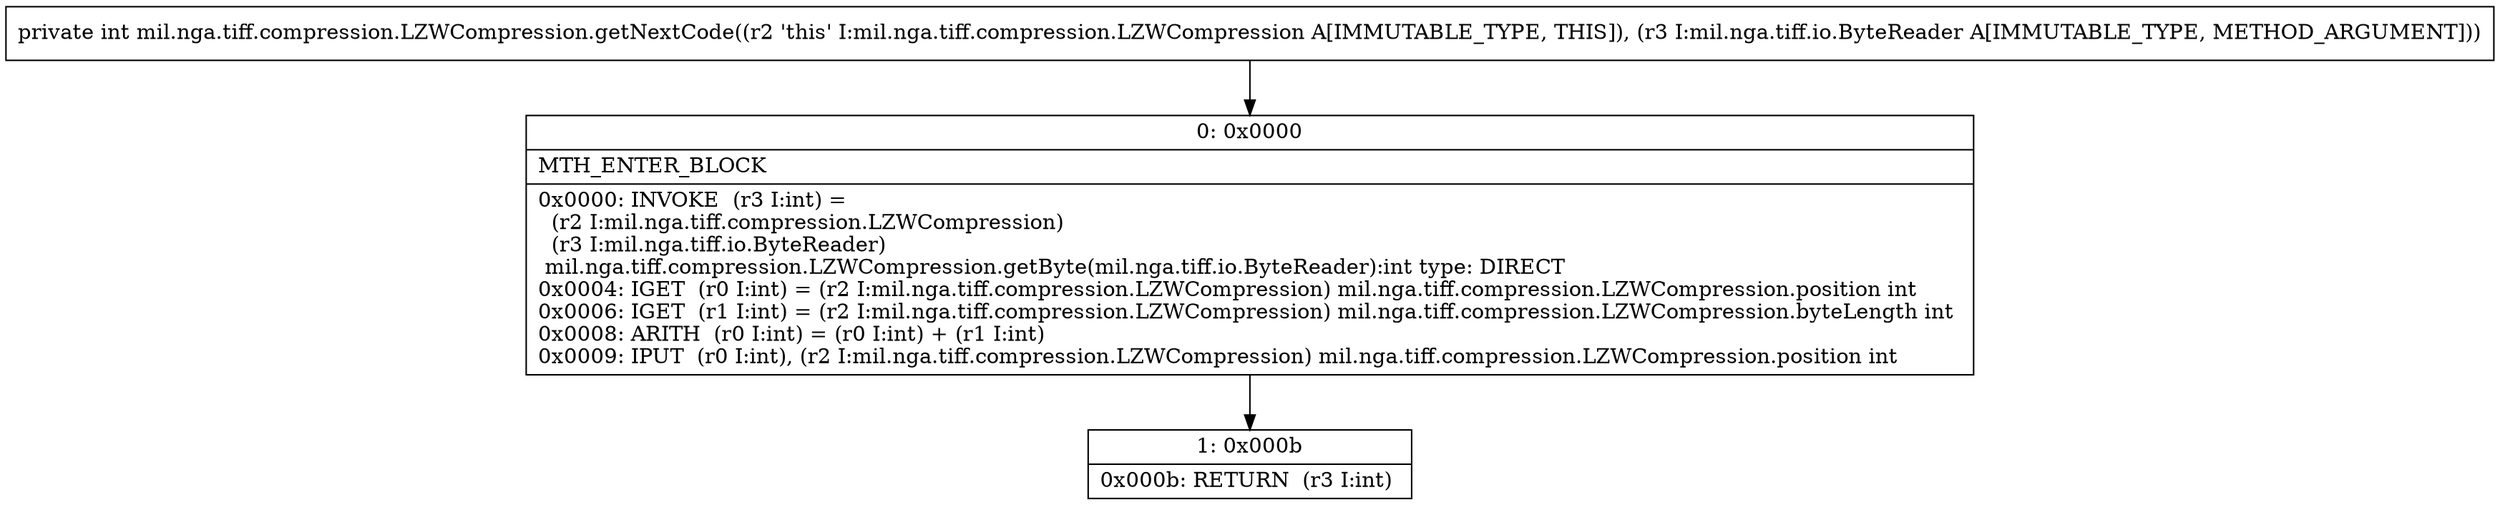 digraph "CFG formil.nga.tiff.compression.LZWCompression.getNextCode(Lmil\/nga\/tiff\/io\/ByteReader;)I" {
Node_0 [shape=record,label="{0\:\ 0x0000|MTH_ENTER_BLOCK\l|0x0000: INVOKE  (r3 I:int) = \l  (r2 I:mil.nga.tiff.compression.LZWCompression)\l  (r3 I:mil.nga.tiff.io.ByteReader)\l mil.nga.tiff.compression.LZWCompression.getByte(mil.nga.tiff.io.ByteReader):int type: DIRECT \l0x0004: IGET  (r0 I:int) = (r2 I:mil.nga.tiff.compression.LZWCompression) mil.nga.tiff.compression.LZWCompression.position int \l0x0006: IGET  (r1 I:int) = (r2 I:mil.nga.tiff.compression.LZWCompression) mil.nga.tiff.compression.LZWCompression.byteLength int \l0x0008: ARITH  (r0 I:int) = (r0 I:int) + (r1 I:int) \l0x0009: IPUT  (r0 I:int), (r2 I:mil.nga.tiff.compression.LZWCompression) mil.nga.tiff.compression.LZWCompression.position int \l}"];
Node_1 [shape=record,label="{1\:\ 0x000b|0x000b: RETURN  (r3 I:int) \l}"];
MethodNode[shape=record,label="{private int mil.nga.tiff.compression.LZWCompression.getNextCode((r2 'this' I:mil.nga.tiff.compression.LZWCompression A[IMMUTABLE_TYPE, THIS]), (r3 I:mil.nga.tiff.io.ByteReader A[IMMUTABLE_TYPE, METHOD_ARGUMENT])) }"];
MethodNode -> Node_0;
Node_0 -> Node_1;
}


